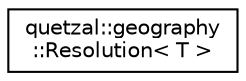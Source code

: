 digraph "Graphical Class Hierarchy"
{
 // LATEX_PDF_SIZE
  edge [fontname="Helvetica",fontsize="10",labelfontname="Helvetica",labelfontsize="10"];
  node [fontname="Helvetica",fontsize="10",shape=record];
  rankdir="LR";
  Node0 [label="quetzal::geography\l::Resolution\< T \>",height=0.2,width=0.4,color="black", fillcolor="white", style="filled",URL="$classquetzal_1_1geography_1_1_resolution.html",tooltip="Resolution of a spatial grid"];
}
